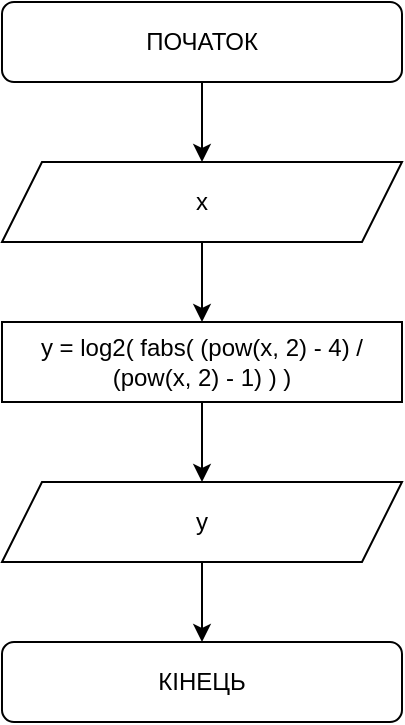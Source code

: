 <mxfile version="16.5.1" type="device"><diagram id="WBaBgGw4KezjzCOjNlUQ" name="Страница 1"><mxGraphModel dx="1021" dy="662" grid="1" gridSize="10" guides="1" tooltips="1" connect="1" arrows="1" fold="1" page="1" pageScale="1" pageWidth="827" pageHeight="1169" math="0" shadow="0"><root><mxCell id="0"/><mxCell id="1" parent="0"/><mxCell id="C-37cpgAwjsRWKrbqdAk-1" value="" style="edgeStyle=orthogonalEdgeStyle;rounded=0;orthogonalLoop=1;jettySize=auto;html=1;" parent="1" source="C-37cpgAwjsRWKrbqdAk-2" target="C-37cpgAwjsRWKrbqdAk-4" edge="1"><mxGeometry relative="1" as="geometry"/></mxCell><mxCell id="C-37cpgAwjsRWKrbqdAk-2" value="ПОЧАТОК" style="rounded=1;whiteSpace=wrap;html=1;" parent="1" vertex="1"><mxGeometry x="320" y="40" width="200" height="40" as="geometry"/></mxCell><mxCell id="C-37cpgAwjsRWKrbqdAk-3" value="" style="edgeStyle=orthogonalEdgeStyle;rounded=0;orthogonalLoop=1;jettySize=auto;html=1;" parent="1" source="C-37cpgAwjsRWKrbqdAk-4" target="C-37cpgAwjsRWKrbqdAk-6" edge="1"><mxGeometry relative="1" as="geometry"/></mxCell><mxCell id="C-37cpgAwjsRWKrbqdAk-4" value="x" style="shape=parallelogram;perimeter=parallelogramPerimeter;whiteSpace=wrap;html=1;fixedSize=1;" parent="1" vertex="1"><mxGeometry x="320" y="120" width="200" height="40" as="geometry"/></mxCell><mxCell id="C-37cpgAwjsRWKrbqdAk-5" value="" style="edgeStyle=orthogonalEdgeStyle;rounded=0;orthogonalLoop=1;jettySize=auto;html=1;" parent="1" source="C-37cpgAwjsRWKrbqdAk-6" target="C-37cpgAwjsRWKrbqdAk-8" edge="1"><mxGeometry relative="1" as="geometry"/></mxCell><mxCell id="C-37cpgAwjsRWKrbqdAk-6" value="y = log2( fabs( (pow(x, 2) - 4) / (pow(x, 2) - 1) ) )" style="rounded=0;whiteSpace=wrap;html=1;" parent="1" vertex="1"><mxGeometry x="320" y="200" width="200" height="40" as="geometry"/></mxCell><mxCell id="C-37cpgAwjsRWKrbqdAk-7" value="" style="edgeStyle=orthogonalEdgeStyle;rounded=0;orthogonalLoop=1;jettySize=auto;html=1;" parent="1" source="C-37cpgAwjsRWKrbqdAk-8" target="C-37cpgAwjsRWKrbqdAk-9" edge="1"><mxGeometry relative="1" as="geometry"/></mxCell><mxCell id="C-37cpgAwjsRWKrbqdAk-8" value="y" style="shape=parallelogram;perimeter=parallelogramPerimeter;whiteSpace=wrap;html=1;fixedSize=1;" parent="1" vertex="1"><mxGeometry x="320" y="280" width="200" height="40" as="geometry"/></mxCell><mxCell id="C-37cpgAwjsRWKrbqdAk-9" value="КІНЕЦЬ" style="rounded=1;whiteSpace=wrap;html=1;" parent="1" vertex="1"><mxGeometry x="320" y="360" width="200" height="40" as="geometry"/></mxCell></root></mxGraphModel></diagram></mxfile>
